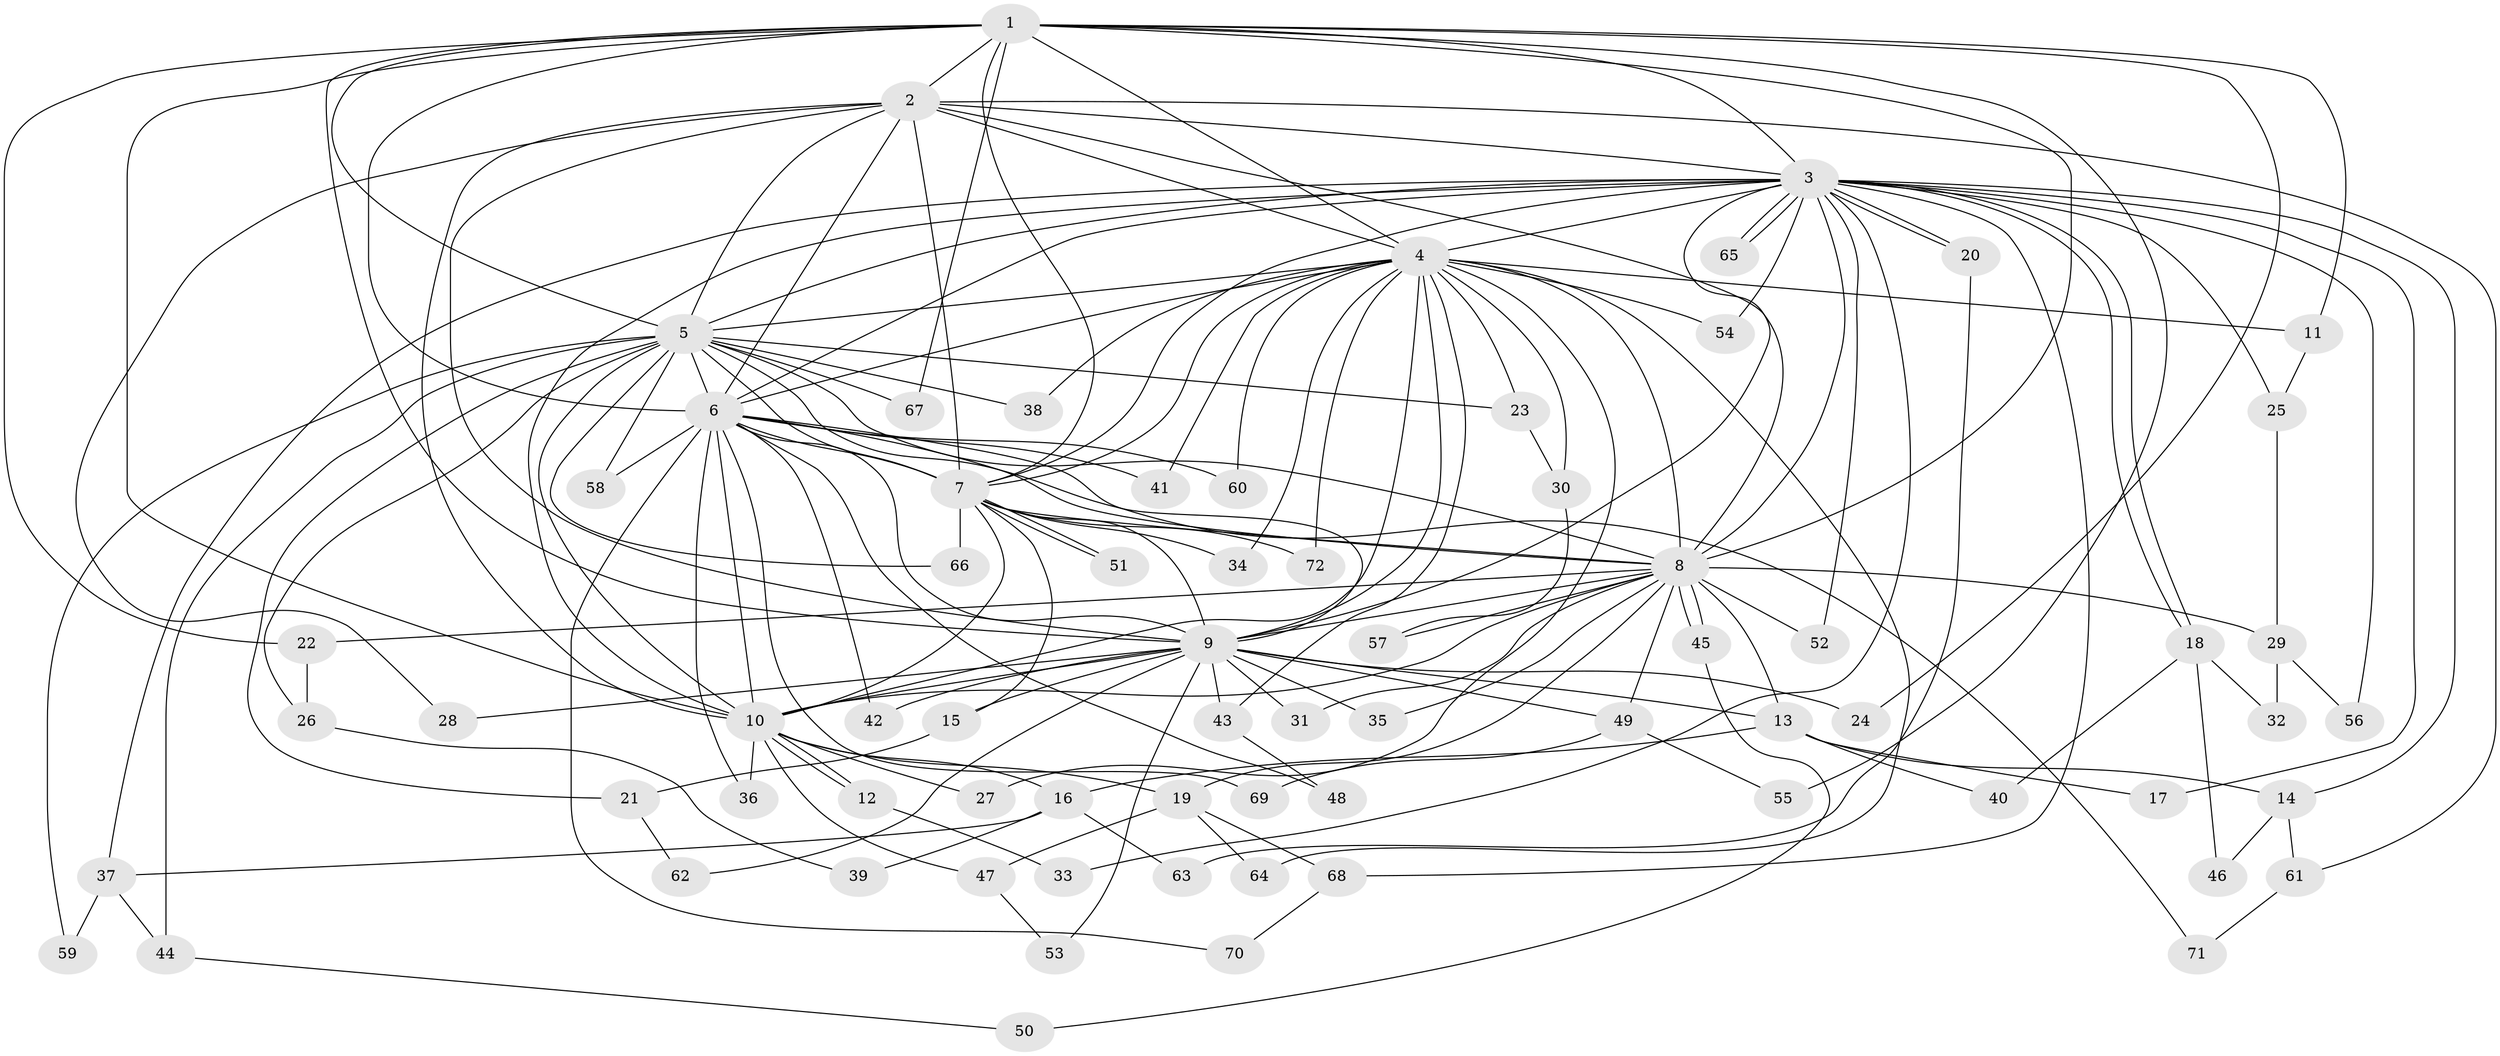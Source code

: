// coarse degree distribution, {14: 0.13793103448275862, 11: 0.06896551724137931, 4: 0.1724137931034483, 12: 0.034482758620689655, 2: 0.20689655172413793, 3: 0.20689655172413793, 16: 0.034482758620689655, 5: 0.034482758620689655, 1: 0.06896551724137931, 13: 0.034482758620689655}
// Generated by graph-tools (version 1.1) at 2025/36/03/04/25 23:36:15]
// undirected, 72 vertices, 169 edges
graph export_dot {
  node [color=gray90,style=filled];
  1;
  2;
  3;
  4;
  5;
  6;
  7;
  8;
  9;
  10;
  11;
  12;
  13;
  14;
  15;
  16;
  17;
  18;
  19;
  20;
  21;
  22;
  23;
  24;
  25;
  26;
  27;
  28;
  29;
  30;
  31;
  32;
  33;
  34;
  35;
  36;
  37;
  38;
  39;
  40;
  41;
  42;
  43;
  44;
  45;
  46;
  47;
  48;
  49;
  50;
  51;
  52;
  53;
  54;
  55;
  56;
  57;
  58;
  59;
  60;
  61;
  62;
  63;
  64;
  65;
  66;
  67;
  68;
  69;
  70;
  71;
  72;
  1 -- 2;
  1 -- 3;
  1 -- 4;
  1 -- 5;
  1 -- 6;
  1 -- 7;
  1 -- 8;
  1 -- 9;
  1 -- 10;
  1 -- 11;
  1 -- 22;
  1 -- 24;
  1 -- 55;
  1 -- 67;
  2 -- 3;
  2 -- 4;
  2 -- 5;
  2 -- 6;
  2 -- 7;
  2 -- 8;
  2 -- 9;
  2 -- 10;
  2 -- 28;
  2 -- 61;
  3 -- 4;
  3 -- 5;
  3 -- 6;
  3 -- 7;
  3 -- 8;
  3 -- 9;
  3 -- 10;
  3 -- 14;
  3 -- 17;
  3 -- 18;
  3 -- 18;
  3 -- 20;
  3 -- 20;
  3 -- 25;
  3 -- 33;
  3 -- 37;
  3 -- 52;
  3 -- 54;
  3 -- 56;
  3 -- 65;
  3 -- 65;
  3 -- 68;
  4 -- 5;
  4 -- 6;
  4 -- 7;
  4 -- 8;
  4 -- 9;
  4 -- 10;
  4 -- 11;
  4 -- 23;
  4 -- 27;
  4 -- 30;
  4 -- 34;
  4 -- 38;
  4 -- 41;
  4 -- 43;
  4 -- 54;
  4 -- 60;
  4 -- 64;
  4 -- 72;
  5 -- 6;
  5 -- 7;
  5 -- 8;
  5 -- 9;
  5 -- 10;
  5 -- 21;
  5 -- 23;
  5 -- 26;
  5 -- 38;
  5 -- 44;
  5 -- 58;
  5 -- 59;
  5 -- 66;
  5 -- 67;
  6 -- 7;
  6 -- 8;
  6 -- 9;
  6 -- 10;
  6 -- 36;
  6 -- 41;
  6 -- 42;
  6 -- 48;
  6 -- 58;
  6 -- 60;
  6 -- 69;
  6 -- 70;
  6 -- 71;
  7 -- 8;
  7 -- 9;
  7 -- 10;
  7 -- 15;
  7 -- 34;
  7 -- 51;
  7 -- 51;
  7 -- 66;
  7 -- 72;
  8 -- 9;
  8 -- 10;
  8 -- 13;
  8 -- 19;
  8 -- 22;
  8 -- 29;
  8 -- 31;
  8 -- 35;
  8 -- 45;
  8 -- 45;
  8 -- 49;
  8 -- 52;
  8 -- 57;
  9 -- 10;
  9 -- 13;
  9 -- 15;
  9 -- 24;
  9 -- 28;
  9 -- 31;
  9 -- 35;
  9 -- 42;
  9 -- 43;
  9 -- 49;
  9 -- 53;
  9 -- 62;
  10 -- 12;
  10 -- 12;
  10 -- 16;
  10 -- 19;
  10 -- 27;
  10 -- 36;
  10 -- 47;
  11 -- 25;
  12 -- 33;
  13 -- 14;
  13 -- 16;
  13 -- 17;
  13 -- 40;
  14 -- 46;
  14 -- 61;
  15 -- 21;
  16 -- 37;
  16 -- 39;
  16 -- 63;
  18 -- 32;
  18 -- 40;
  18 -- 46;
  19 -- 47;
  19 -- 64;
  19 -- 68;
  20 -- 63;
  21 -- 62;
  22 -- 26;
  23 -- 30;
  25 -- 29;
  26 -- 39;
  29 -- 32;
  29 -- 56;
  30 -- 57;
  37 -- 44;
  37 -- 59;
  43 -- 48;
  44 -- 50;
  45 -- 50;
  47 -- 53;
  49 -- 55;
  49 -- 69;
  61 -- 71;
  68 -- 70;
}
